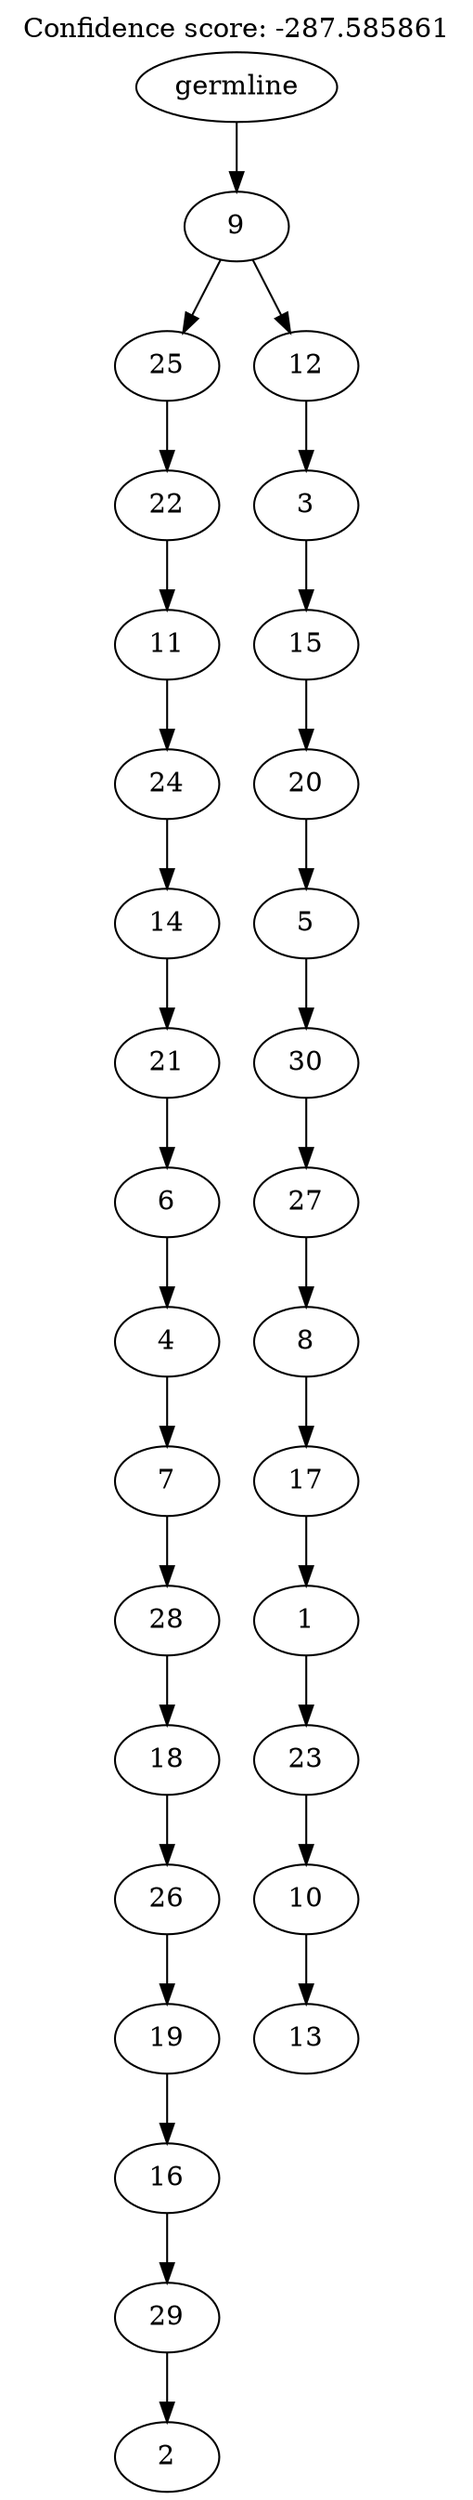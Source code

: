 digraph g {
	"29" -> "30";
	"30" [label="2"];
	"28" -> "29";
	"29" [label="29"];
	"27" -> "28";
	"28" [label="16"];
	"26" -> "27";
	"27" [label="19"];
	"25" -> "26";
	"26" [label="26"];
	"24" -> "25";
	"25" [label="18"];
	"23" -> "24";
	"24" [label="28"];
	"22" -> "23";
	"23" [label="7"];
	"21" -> "22";
	"22" [label="4"];
	"20" -> "21";
	"21" [label="6"];
	"19" -> "20";
	"20" [label="21"];
	"18" -> "19";
	"19" [label="14"];
	"17" -> "18";
	"18" [label="24"];
	"16" -> "17";
	"17" [label="11"];
	"15" -> "16";
	"16" [label="22"];
	"13" -> "14";
	"14" [label="13"];
	"12" -> "13";
	"13" [label="10"];
	"11" -> "12";
	"12" [label="23"];
	"10" -> "11";
	"11" [label="1"];
	"9" -> "10";
	"10" [label="17"];
	"8" -> "9";
	"9" [label="8"];
	"7" -> "8";
	"8" [label="27"];
	"6" -> "7";
	"7" [label="30"];
	"5" -> "6";
	"6" [label="5"];
	"4" -> "5";
	"5" [label="20"];
	"3" -> "4";
	"4" [label="15"];
	"2" -> "3";
	"3" [label="3"];
	"1" -> "2";
	"2" [label="12"];
	"1" -> "15";
	"15" [label="25"];
	"0" -> "1";
	"1" [label="9"];
	"0" [label="germline"];
	labelloc="t";
	label="Confidence score: -287.585861";
}

